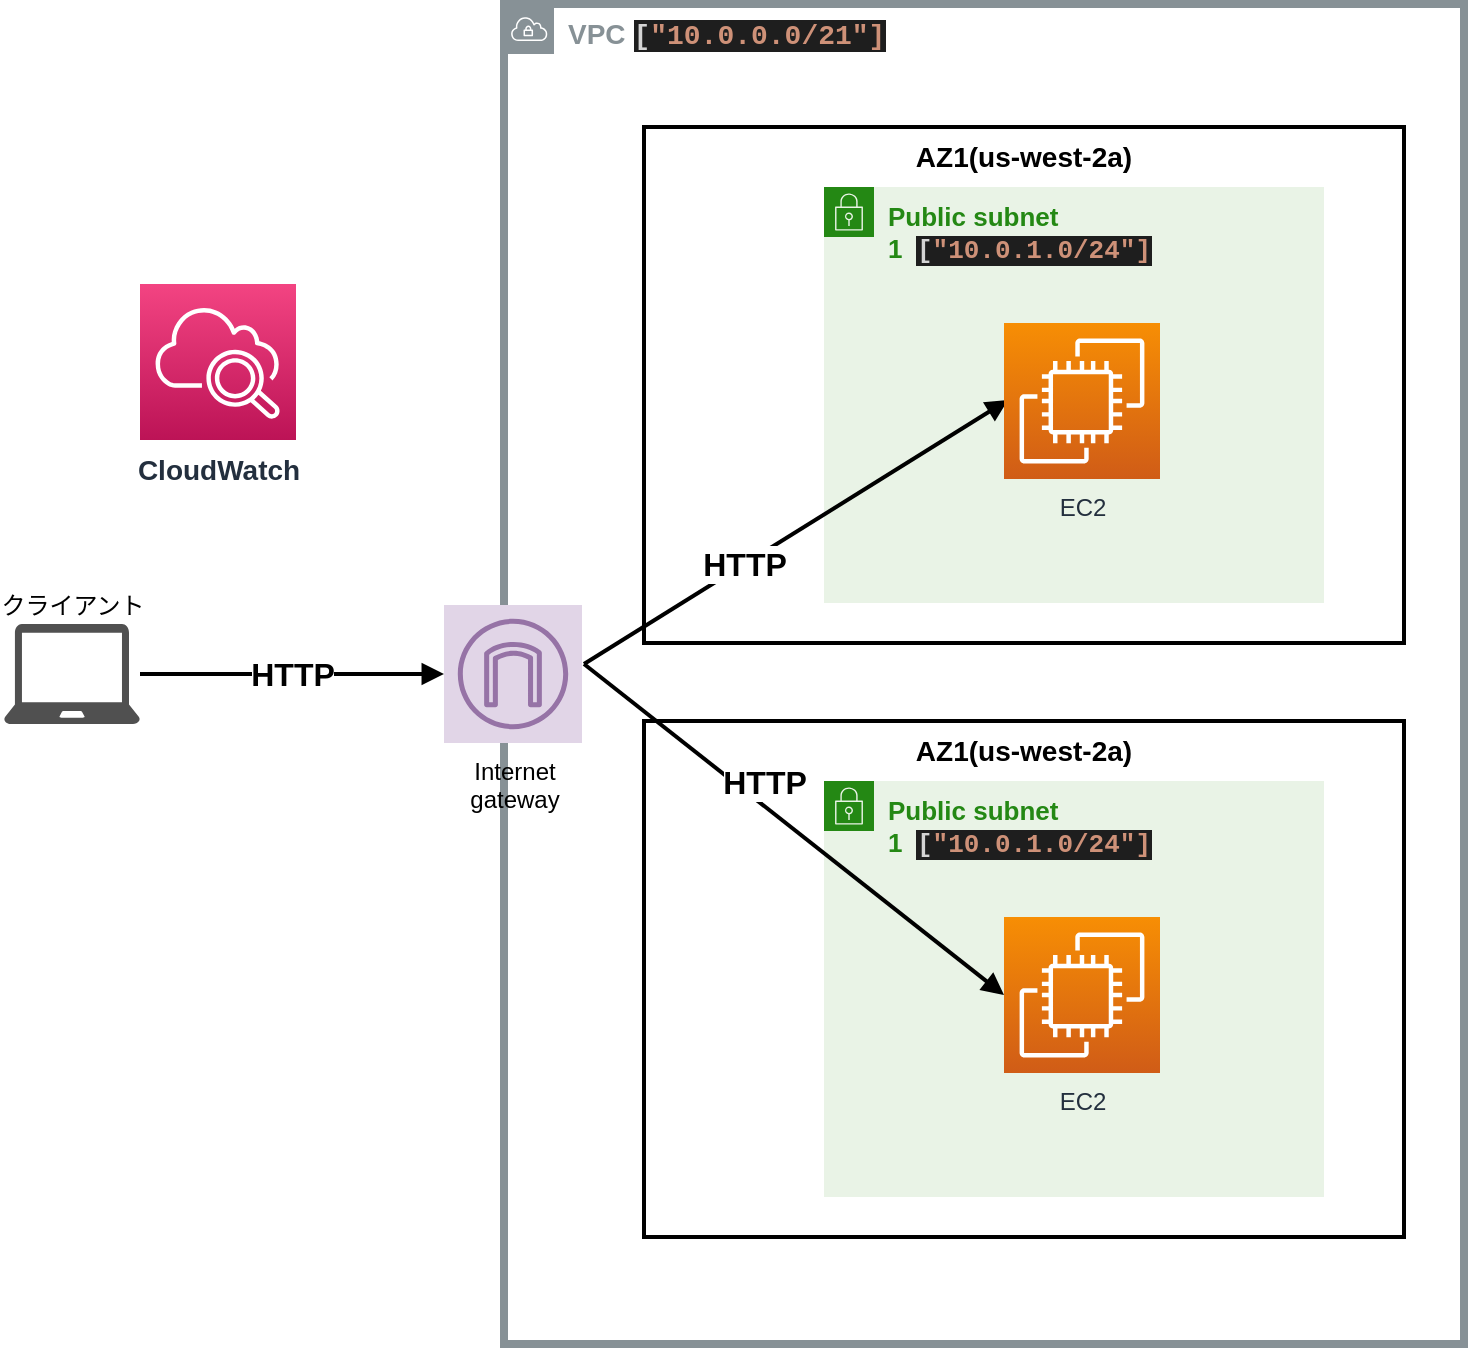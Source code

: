 <mxfile>
    <diagram id="af0zJv1sFqZIyem5Vi3e" name="ページ1">
        <mxGraphModel dx="1159" dy="779" grid="1" gridSize="10" guides="1" tooltips="1" connect="1" arrows="1" fold="1" page="1" pageScale="1" pageWidth="827" pageHeight="1169" math="0" shadow="0">
            <root>
                <mxCell id="0"/>
                <mxCell id="1" parent="0"/>
                <mxCell id="30" value="&lt;font style=&quot;font-size: 14px;&quot;&gt;&lt;b&gt;VPC&amp;nbsp;&lt;span style=&quot;border-color: var(--border-color); color: rgb(212, 212, 212); font-family: Consolas, &amp;quot;Courier New&amp;quot;, monospace; background-color: rgb(30, 30, 30);&quot;&gt;[&lt;/span&gt;&lt;span style=&quot;border-color: var(--border-color); font-family: Consolas, &amp;quot;Courier New&amp;quot;, monospace; background-color: rgb(30, 30, 30); color: rgb(206, 145, 120);&quot;&gt;&quot;10.0.0.0/21&quot;]&lt;/span&gt;&lt;/b&gt;&lt;/font&gt;" style="sketch=0;outlineConnect=0;gradientColor=none;html=1;whiteSpace=wrap;fontSize=12;fontStyle=0;shape=mxgraph.aws4.group;grIcon=mxgraph.aws4.group_vpc;strokeColor=#879196;fillColor=none;verticalAlign=top;align=left;spacingLeft=30;fontColor=#879196;dashed=0;rounded=0;strokeWidth=4;" parent="1" vertex="1">
                    <mxGeometry x="270" y="50" width="480" height="670" as="geometry"/>
                </mxCell>
                <mxCell id="25" value="AZ1(us-west-2a)" style="fillColor=none;strokeColor=default;verticalAlign=top;fontStyle=1;fontColor=#000000;rounded=0;align=center;fontSize=14;strokeWidth=2;" parent="1" vertex="1">
                    <mxGeometry x="340" y="111.5" width="380" height="258" as="geometry"/>
                </mxCell>
                <mxCell id="13" value="&lt;font style=&quot;font-size: 13px;&quot;&gt;&lt;b&gt;Public subnet 1&amp;nbsp;&amp;nbsp;&lt;span style=&quot;border-color: var(--border-color); color: rgb(212, 212, 212); font-family: Consolas, &amp;quot;Courier New&amp;quot;, monospace; background-color: rgb(30, 30, 30);&quot;&gt;[&lt;/span&gt;&lt;span style=&quot;border-color: var(--border-color); font-family: Consolas, &amp;quot;Courier New&amp;quot;, monospace; background-color: rgb(30, 30, 30); color: rgb(206, 145, 120);&quot;&gt;&quot;10.0.1.0/24&quot;]&lt;/span&gt;&lt;/b&gt;&lt;/font&gt;" style="points=[[0,0],[0.25,0],[0.5,0],[0.75,0],[1,0],[1,0.25],[1,0.5],[1,0.75],[1,1],[0.75,1],[0.5,1],[0.25,1],[0,1],[0,0.75],[0,0.5],[0,0.25]];outlineConnect=0;gradientColor=none;html=1;whiteSpace=wrap;fontSize=12;fontStyle=0;container=1;pointerEvents=0;collapsible=0;recursiveResize=0;shape=mxgraph.aws4.group;grIcon=mxgraph.aws4.group_security_group;grStroke=0;strokeColor=#248814;fillColor=#E9F3E6;verticalAlign=top;align=left;spacingLeft=30;fontColor=#248814;dashed=0;" parent="1" vertex="1">
                    <mxGeometry x="430" y="141.5" width="250" height="208" as="geometry"/>
                </mxCell>
                <mxCell id="56" value="" style="endArrow=block;html=1;fontSize=12;fontColor=#000000;strokeWidth=2;endFill=1;labelBorderColor=none;" edge="1" parent="13">
                    <mxGeometry relative="1" as="geometry">
                        <mxPoint x="-120" y="238.5" as="sourcePoint"/>
                        <mxPoint x="92" y="106.5" as="targetPoint"/>
                    </mxGeometry>
                </mxCell>
                <mxCell id="57" value="&lt;font size=&quot;1&quot; style=&quot;&quot;&gt;&lt;b style=&quot;font-size: 16px;&quot;&gt;HTTP&lt;/b&gt;&lt;/font&gt;" style="edgeLabel;resizable=0;html=1;align=center;verticalAlign=middle;rounded=0;strokeColor=#1A1A1A;fontSize=12;fontColor=#000000;" connectable="0" vertex="1" parent="56">
                    <mxGeometry relative="1" as="geometry">
                        <mxPoint x="-26" y="16" as="offset"/>
                    </mxGeometry>
                </mxCell>
                <mxCell id="2" value="EC2" style="sketch=0;points=[[0,0,0],[0.25,0,0],[0.5,0,0],[0.75,0,0],[1,0,0],[0,1,0],[0.25,1,0],[0.5,1,0],[0.75,1,0],[1,1,0],[0,0.25,0],[0,0.5,0],[0,0.75,0],[1,0.25,0],[1,0.5,0],[1,0.75,0]];outlineConnect=0;fontColor=#232F3E;gradientColor=#F78E04;gradientDirection=north;fillColor=#D05C17;strokeColor=#ffffff;dashed=0;verticalLabelPosition=bottom;verticalAlign=top;align=center;html=1;fontSize=12;fontStyle=0;aspect=fixed;shape=mxgraph.aws4.resourceIcon;resIcon=mxgraph.aws4.ec2;" parent="1" vertex="1">
                    <mxGeometry x="520" y="209.5" width="78" height="78" as="geometry"/>
                </mxCell>
                <mxCell id="32" value="Internet&#10;gateway" style="sketch=0;outlineConnect=0;strokeColor=#9673a6;fillColor=#e1d5e7;dashed=0;verticalLabelPosition=bottom;verticalAlign=top;align=center;html=1;fontSize=12;fontStyle=0;aspect=fixed;shape=mxgraph.aws4.resourceIcon;resIcon=mxgraph.aws4.internet_gateway;rounded=0;" parent="1" vertex="1">
                    <mxGeometry x="240" y="350.5" width="69" height="69" as="geometry"/>
                </mxCell>
                <mxCell id="33" value="クライアント" style="sketch=0;pointerEvents=1;shadow=0;dashed=0;html=1;strokeColor=none;fillColor=#505050;labelPosition=center;verticalLabelPosition=top;verticalAlign=bottom;outlineConnect=0;align=center;shape=mxgraph.office.devices.laptop;rounded=0;fontSize=12;fontColor=#000000;" parent="1" vertex="1">
                    <mxGeometry x="20" y="360" width="68" height="50" as="geometry"/>
                </mxCell>
                <mxCell id="40" value="" style="endArrow=block;html=1;fontSize=12;fontColor=#000000;strokeWidth=2;endFill=1;labelBorderColor=none;" parent="1" edge="1" target="32" source="33">
                    <mxGeometry relative="1" as="geometry">
                        <mxPoint x="80" y="399" as="sourcePoint"/>
                        <mxPoint x="180" y="399" as="targetPoint"/>
                    </mxGeometry>
                </mxCell>
                <mxCell id="41" value="&lt;font size=&quot;1&quot; style=&quot;&quot;&gt;&lt;b style=&quot;font-size: 16px;&quot;&gt;HTTP&lt;/b&gt;&lt;/font&gt;" style="edgeLabel;resizable=0;html=1;align=center;verticalAlign=middle;rounded=0;strokeColor=#1A1A1A;fontSize=12;fontColor=#000000;" parent="40" connectable="0" vertex="1">
                    <mxGeometry relative="1" as="geometry"/>
                </mxCell>
                <mxCell id="52" value="AZ1(us-west-2a)" style="fillColor=none;strokeColor=default;verticalAlign=top;fontStyle=1;fontColor=#000000;rounded=0;align=center;fontSize=14;strokeWidth=2;" vertex="1" parent="1">
                    <mxGeometry x="340" y="408.5" width="380" height="258" as="geometry"/>
                </mxCell>
                <mxCell id="53" value="&lt;font style=&quot;font-size: 13px;&quot;&gt;&lt;b&gt;Public subnet 1&amp;nbsp;&amp;nbsp;&lt;span style=&quot;border-color: var(--border-color); color: rgb(212, 212, 212); font-family: Consolas, &amp;quot;Courier New&amp;quot;, monospace; background-color: rgb(30, 30, 30);&quot;&gt;[&lt;/span&gt;&lt;span style=&quot;border-color: var(--border-color); font-family: Consolas, &amp;quot;Courier New&amp;quot;, monospace; background-color: rgb(30, 30, 30); color: rgb(206, 145, 120);&quot;&gt;&quot;10.0.1.0/24&quot;]&lt;/span&gt;&lt;/b&gt;&lt;/font&gt;" style="points=[[0,0],[0.25,0],[0.5,0],[0.75,0],[1,0],[1,0.25],[1,0.5],[1,0.75],[1,1],[0.75,1],[0.5,1],[0.25,1],[0,1],[0,0.75],[0,0.5],[0,0.25]];outlineConnect=0;gradientColor=none;html=1;whiteSpace=wrap;fontSize=12;fontStyle=0;container=1;pointerEvents=0;collapsible=0;recursiveResize=0;shape=mxgraph.aws4.group;grIcon=mxgraph.aws4.group_security_group;grStroke=0;strokeColor=#248814;fillColor=#E9F3E6;verticalAlign=top;align=left;spacingLeft=30;fontColor=#248814;dashed=0;" vertex="1" parent="1">
                    <mxGeometry x="430" y="438.5" width="250" height="208" as="geometry"/>
                </mxCell>
                <mxCell id="54" value="EC2" style="sketch=0;points=[[0,0,0],[0.25,0,0],[0.5,0,0],[0.75,0,0],[1,0,0],[0,1,0],[0.25,1,0],[0.5,1,0],[0.75,1,0],[1,1,0],[0,0.25,0],[0,0.5,0],[0,0.75,0],[1,0.25,0],[1,0.5,0],[1,0.75,0]];outlineConnect=0;fontColor=#232F3E;gradientColor=#F78E04;gradientDirection=north;fillColor=#D05C17;strokeColor=#ffffff;dashed=0;verticalLabelPosition=bottom;verticalAlign=top;align=center;html=1;fontSize=12;fontStyle=0;aspect=fixed;shape=mxgraph.aws4.resourceIcon;resIcon=mxgraph.aws4.ec2;" vertex="1" parent="1">
                    <mxGeometry x="520" y="506.5" width="78" height="78" as="geometry"/>
                </mxCell>
                <mxCell id="55" value="&lt;font style=&quot;font-size: 14px;&quot;&gt;&lt;b&gt;CloudWatch&lt;/b&gt;&lt;/font&gt;" style="sketch=0;points=[[0,0,0],[0.25,0,0],[0.5,0,0],[0.75,0,0],[1,0,0],[0,1,0],[0.25,1,0],[0.5,1,0],[0.75,1,0],[1,1,0],[0,0.25,0],[0,0.5,0],[0,0.75,0],[1,0.25,0],[1,0.5,0],[1,0.75,0]];points=[[0,0,0],[0.25,0,0],[0.5,0,0],[0.75,0,0],[1,0,0],[0,1,0],[0.25,1,0],[0.5,1,0],[0.75,1,0],[1,1,0],[0,0.25,0],[0,0.5,0],[0,0.75,0],[1,0.25,0],[1,0.5,0],[1,0.75,0]];outlineConnect=0;fontColor=#232F3E;gradientColor=#F34482;gradientDirection=north;fillColor=#BC1356;strokeColor=#ffffff;dashed=0;verticalLabelPosition=bottom;verticalAlign=top;align=center;html=1;fontSize=12;fontStyle=0;aspect=fixed;shape=mxgraph.aws4.resourceIcon;resIcon=mxgraph.aws4.cloudwatch_2;strokeWidth=4;" vertex="1" parent="1">
                    <mxGeometry x="88" y="190" width="78" height="78" as="geometry"/>
                </mxCell>
                <mxCell id="58" value="" style="endArrow=block;html=1;fontSize=12;fontColor=#000000;strokeWidth=2;endFill=1;labelBorderColor=none;entryX=0;entryY=0.5;entryDx=0;entryDy=0;entryPerimeter=0;" edge="1" parent="1" target="54">
                    <mxGeometry relative="1" as="geometry">
                        <mxPoint x="310" y="380" as="sourcePoint"/>
                        <mxPoint x="532" y="258" as="targetPoint"/>
                    </mxGeometry>
                </mxCell>
                <mxCell id="59" value="&lt;font size=&quot;1&quot; style=&quot;&quot;&gt;&lt;b style=&quot;font-size: 16px;&quot;&gt;HTTP&lt;/b&gt;&lt;/font&gt;" style="edgeLabel;resizable=0;html=1;align=center;verticalAlign=middle;rounded=0;strokeColor=#1A1A1A;fontSize=12;fontColor=#000000;" connectable="0" vertex="1" parent="58">
                    <mxGeometry relative="1" as="geometry">
                        <mxPoint x="-15" y="-24" as="offset"/>
                    </mxGeometry>
                </mxCell>
            </root>
        </mxGraphModel>
    </diagram>
</mxfile>